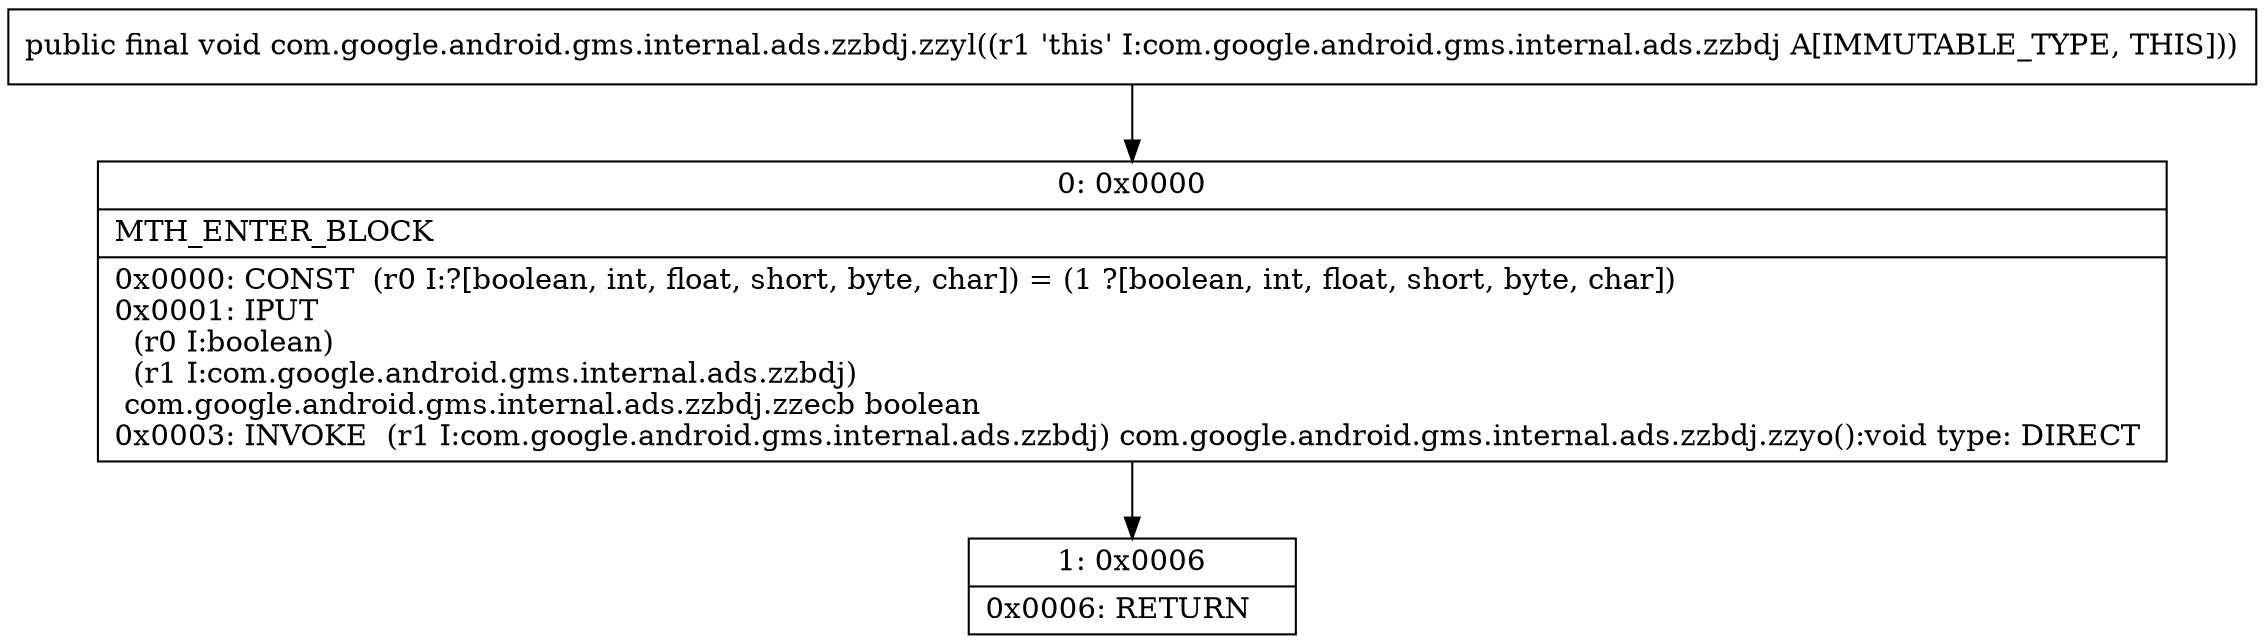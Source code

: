 digraph "CFG forcom.google.android.gms.internal.ads.zzbdj.zzyl()V" {
Node_0 [shape=record,label="{0\:\ 0x0000|MTH_ENTER_BLOCK\l|0x0000: CONST  (r0 I:?[boolean, int, float, short, byte, char]) = (1 ?[boolean, int, float, short, byte, char]) \l0x0001: IPUT  \l  (r0 I:boolean)\l  (r1 I:com.google.android.gms.internal.ads.zzbdj)\l com.google.android.gms.internal.ads.zzbdj.zzecb boolean \l0x0003: INVOKE  (r1 I:com.google.android.gms.internal.ads.zzbdj) com.google.android.gms.internal.ads.zzbdj.zzyo():void type: DIRECT \l}"];
Node_1 [shape=record,label="{1\:\ 0x0006|0x0006: RETURN   \l}"];
MethodNode[shape=record,label="{public final void com.google.android.gms.internal.ads.zzbdj.zzyl((r1 'this' I:com.google.android.gms.internal.ads.zzbdj A[IMMUTABLE_TYPE, THIS])) }"];
MethodNode -> Node_0;
Node_0 -> Node_1;
}

